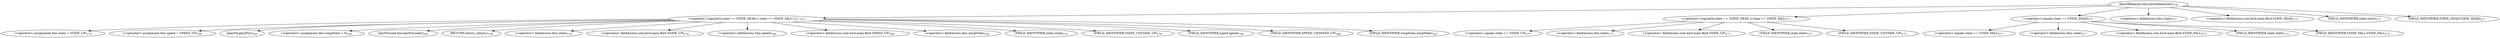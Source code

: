 digraph "BirdUp" {  
"791" [label = <(keyIsReleased,this.keyIsReleased())<SUB>176</SUB>> ]
"818" [label = <(&lt;operator&gt;.assignment,this.state = STATE_UP)<SUB>179</SUB>> ]
"825" [label = <(&lt;operator&gt;.assignment,this.speed = SPEED_UP)<SUB>180</SUB>> ]
"832" [label = <(playFly,playFly())<SUB>181</SUB>> ]
"834" [label = <(&lt;operator&gt;.assignment,this.wingState = 0)<SUB>182</SUB>> ]
"839" [label = <(keyPressed,this.keyPressed())<SUB>183</SUB>> ]
"794" [label = <(&lt;operator&gt;.logicalOr,state == STATE_DEAD || state == STATE_FALL || s...)<SUB>177</SUB>> ]
"817" [label = <(RETURN,return;,return;)<SUB>178</SUB>> ]
"819" [label = <(&lt;operator&gt;.fieldAccess,this.state)<SUB>179</SUB>> ]
"822" [label = <(&lt;operator&gt;.fieldAccess,com.bird.main.Bird.STATE_UP)<SUB>179</SUB>> ]
"826" [label = <(&lt;operator&gt;.fieldAccess,this.speed)<SUB>180</SUB>> ]
"829" [label = <(&lt;operator&gt;.fieldAccess,com.bird.main.Bird.SPEED_UP)<SUB>180</SUB>> ]
"835" [label = <(&lt;operator&gt;.fieldAccess,this.wingState)<SUB>182</SUB>> ]
"795" [label = <(&lt;operator&gt;.logicalOr,state == STATE_DEAD || state == STATE_FALL)<SUB>177</SUB>> ]
"810" [label = <(&lt;operator&gt;.equals,state == STATE_UP)<SUB>177</SUB>> ]
"821" [label = <(FIELD_IDENTIFIER,state,state)<SUB>179</SUB>> ]
"824" [label = <(FIELD_IDENTIFIER,STATE_UP,STATE_UP)<SUB>179</SUB>> ]
"828" [label = <(FIELD_IDENTIFIER,speed,speed)<SUB>180</SUB>> ]
"831" [label = <(FIELD_IDENTIFIER,SPEED_UP,SPEED_UP)<SUB>180</SUB>> ]
"837" [label = <(FIELD_IDENTIFIER,wingState,wingState)<SUB>182</SUB>> ]
"796" [label = <(&lt;operator&gt;.equals,state == STATE_DEAD)<SUB>177</SUB>> ]
"803" [label = <(&lt;operator&gt;.equals,state == STATE_FALL)<SUB>177</SUB>> ]
"811" [label = <(&lt;operator&gt;.fieldAccess,this.state)<SUB>177</SUB>> ]
"814" [label = <(&lt;operator&gt;.fieldAccess,com.bird.main.Bird.STATE_UP)<SUB>177</SUB>> ]
"797" [label = <(&lt;operator&gt;.fieldAccess,this.state)<SUB>177</SUB>> ]
"800" [label = <(&lt;operator&gt;.fieldAccess,com.bird.main.Bird.STATE_DEAD)<SUB>177</SUB>> ]
"804" [label = <(&lt;operator&gt;.fieldAccess,this.state)<SUB>177</SUB>> ]
"807" [label = <(&lt;operator&gt;.fieldAccess,com.bird.main.Bird.STATE_FALL)<SUB>177</SUB>> ]
"813" [label = <(FIELD_IDENTIFIER,state,state)<SUB>177</SUB>> ]
"816" [label = <(FIELD_IDENTIFIER,STATE_UP,STATE_UP)<SUB>177</SUB>> ]
"799" [label = <(FIELD_IDENTIFIER,state,state)<SUB>177</SUB>> ]
"802" [label = <(FIELD_IDENTIFIER,STATE_DEAD,STATE_DEAD)<SUB>177</SUB>> ]
"806" [label = <(FIELD_IDENTIFIER,state,state)<SUB>177</SUB>> ]
"809" [label = <(FIELD_IDENTIFIER,STATE_FALL,STATE_FALL)<SUB>177</SUB>> ]
  "791" -> "802" 
  "791" -> "795" 
  "791" -> "797" 
  "791" -> "799" 
  "791" -> "794" 
  "791" -> "800" 
  "791" -> "796" 
  "794" -> "819" 
  "794" -> "832" 
  "794" -> "817" 
  "794" -> "818" 
  "794" -> "821" 
  "794" -> "837" 
  "794" -> "831" 
  "794" -> "822" 
  "794" -> "826" 
  "794" -> "834" 
  "794" -> "825" 
  "794" -> "824" 
  "794" -> "835" 
  "794" -> "839" 
  "794" -> "829" 
  "794" -> "828" 
  "795" -> "811" 
  "795" -> "816" 
  "795" -> "813" 
  "795" -> "810" 
  "795" -> "814" 
  "796" -> "804" 
  "796" -> "809" 
  "796" -> "806" 
  "796" -> "807" 
  "796" -> "803" 
}
